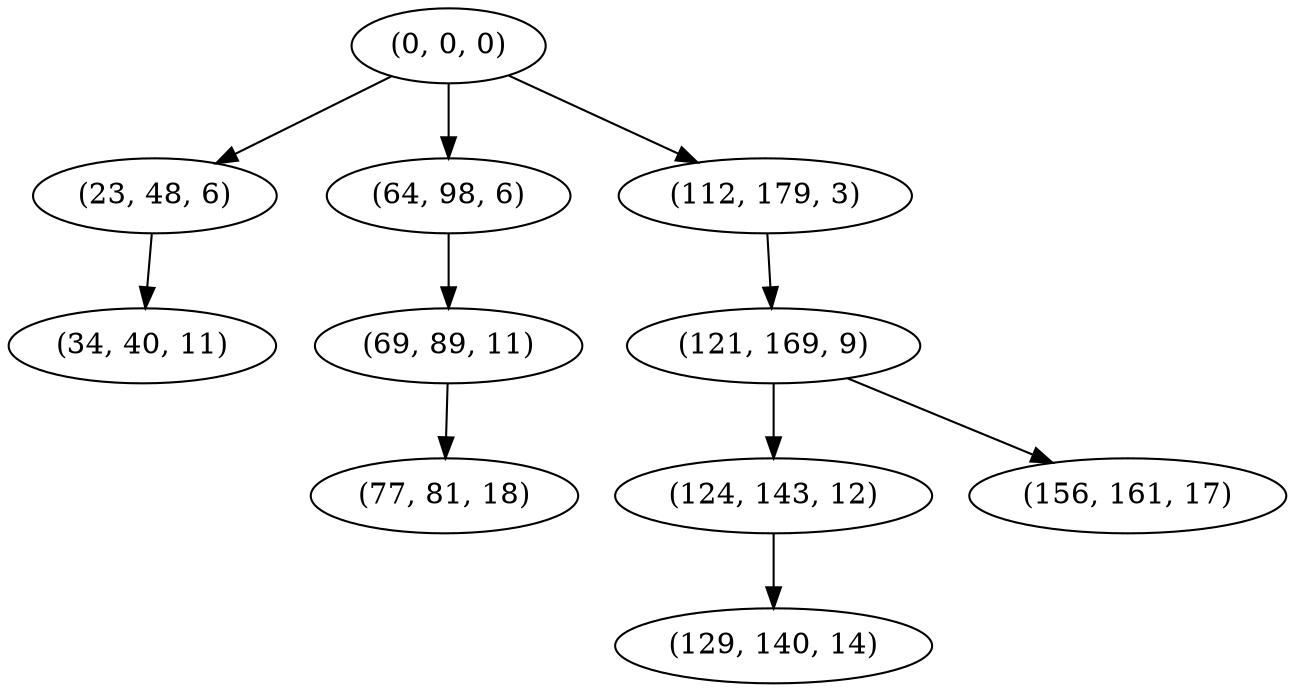 digraph tree {
    "(0, 0, 0)";
    "(23, 48, 6)";
    "(34, 40, 11)";
    "(64, 98, 6)";
    "(69, 89, 11)";
    "(77, 81, 18)";
    "(112, 179, 3)";
    "(121, 169, 9)";
    "(124, 143, 12)";
    "(129, 140, 14)";
    "(156, 161, 17)";
    "(0, 0, 0)" -> "(23, 48, 6)";
    "(0, 0, 0)" -> "(64, 98, 6)";
    "(0, 0, 0)" -> "(112, 179, 3)";
    "(23, 48, 6)" -> "(34, 40, 11)";
    "(64, 98, 6)" -> "(69, 89, 11)";
    "(69, 89, 11)" -> "(77, 81, 18)";
    "(112, 179, 3)" -> "(121, 169, 9)";
    "(121, 169, 9)" -> "(124, 143, 12)";
    "(121, 169, 9)" -> "(156, 161, 17)";
    "(124, 143, 12)" -> "(129, 140, 14)";
}

